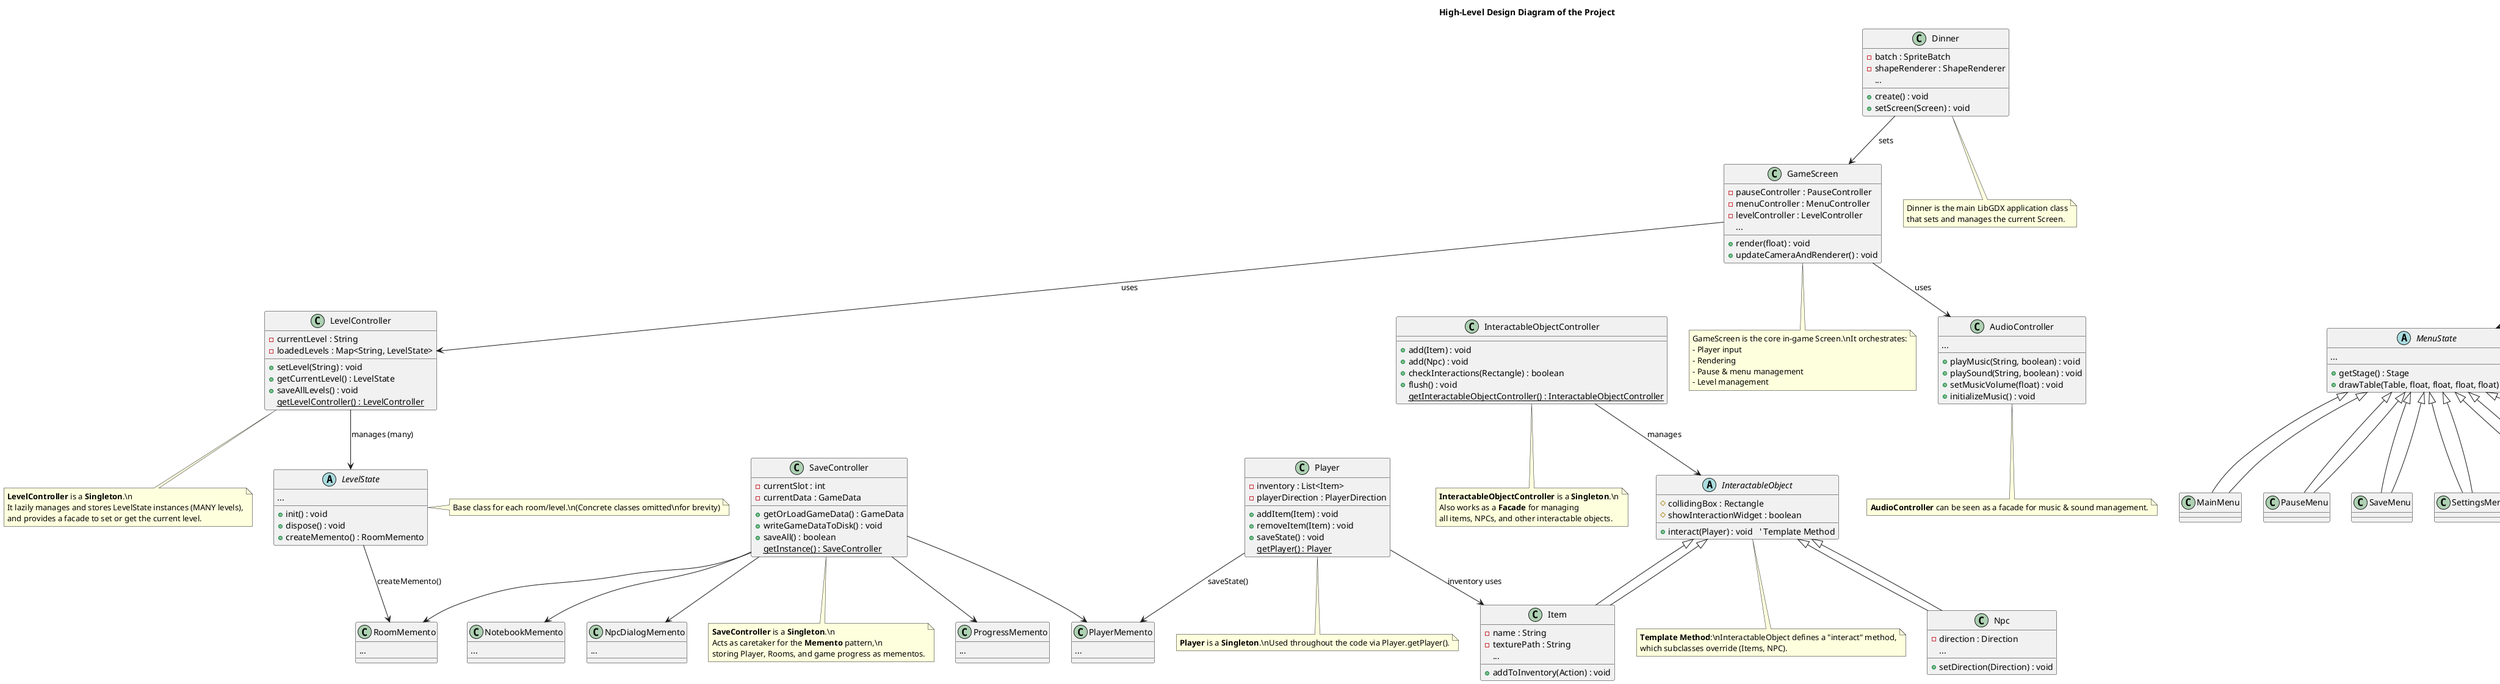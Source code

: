 @startuml

title High-Level Design Diagram of the Project

' ----------------------------------
' SINGLETONS & FACADE
' ----------------------------------

class Dinner {
  - batch : SpriteBatch
  - shapeRenderer : ShapeRenderer
  + create() : void
  + setScreen(Screen) : void
  ...
}

note as note_Dinner
Dinner is the main LibGDX application class
that sets and manages the current Screen.
end note

Dinner -down-> GameScreen : sets
Dinner .. note_Dinner

class GameScreen {
  - pauseController : PauseController
  - menuController : MenuController
  - levelController : LevelController
  + render(float) : void
  + updateCameraAndRenderer() : void
  ...
}

note as note_GameScreen
GameScreen is the core in-game Screen.\nIt orchestrates:
- Player input
- Rendering
- Pause & menu management
- Level management
end note

GameScreen .. note_GameScreen

' ----------------------------------
' SINGLETON: LevelController
' ----------------------------------
class LevelController {
  - currentLevel : String
  - loadedLevels : Map<String, LevelState>
  + setLevel(String) : void
  + getCurrentLevel() : LevelState
  + saveAllLevels() : void
  {static} getLevelController() : LevelController
}

note as note_LevelController
**LevelController** is a **Singleton**.\n
It lazily manages and stores LevelState instances (MANY levels),
and provides a facade to set or get the current level.
end note

LevelController .. note_LevelController

GameScreen --> LevelController : uses
LevelController --> LevelState : manages (many)

abstract class LevelState {
  + init() : void
  + dispose() : void
  + createMemento() : RoomMemento
  ...
}
note right of LevelState
Base class for each room/level.\n(Concrete classes omitted\nfor brevity)
end note

' ----------------------------------
' SINGLETON: InteractableObjectController
' ----------------------------------
class InteractableObjectController {
  + add(Item) : void
  + add(Npc) : void
  + checkInteractions(Rectangle) : boolean
  + flush() : void
  {static} getInteractableObjectController() : InteractableObjectController
}

note as note_IOC
**InteractableObjectController** is a **Singleton**.\n
Also works as a **Facade** for managing
all items, NPCs, and other interactable objects.
end note

InteractableObjectController .. note_IOC

' ----------------------------------
' TEMPLATE METHOD: InteractableObject
' ----------------------------------
abstract class InteractableObject {
  # collidingBox : Rectangle
  # showInteractionWidget : boolean
  + interact(Player) : void   ' Template Method
}

note as note_Interactable
**Template Method**:\nInteractableObject defines a "interact" method,
which subclasses override (Items, NPC).
end note

InteractableObject .. note_Interactable

class Item extends InteractableObject {
  - name : String
  - texturePath : String
  + addToInventory(Action) : void
  ...
}

class Npc extends InteractableObject {
  - direction : Direction
  + setDirection(Direction) : void
  ...
}

InteractableObjectController --> InteractableObject : manages
InteractableObject <|-- Item
InteractableObject <|-- Npc

' ----------------------------------
' SINGLETON: Player
' ----------------------------------
class Player {
  - inventory : List<Item>
  - playerDirection : PlayerDirection
  + addItem(Item) : void
  + removeItem(Item) : void
  + saveState() : void
  {static} getPlayer() : Player
}

note as note_Player
**Player** is a **Singleton**.\nUsed throughout the code via Player.getPlayer().
end note

Player .. note_Player
Player --> Item : "inventory uses"

' ----------------------------------
' STATE PATTERN: Menus
' ----------------------------------
class MenuScreen {
  - menuController : MenuController
  + render(float) : void
  ...
}

class MenuController {
  - currentMenu : MenuState
  + changeState(MenuState) : void
  + getStage() : Stage
  ...
}

note as note_MenuController
**MenuController** is a context for the **State** pattern.\n
Depending on the current MenuState, it displays different UI.
end note

MenuController .. note_MenuController
MenuScreen --> MenuController

abstract class MenuState {
  + getStage() : Stage
  + drawTable(Table, float, float, float, float) : void
  ...
}
note right of MenuState
**State** (abstract).\nConcrete states: MainMenu, PauseMenu, etc.
end note

class MainMenu extends MenuState
class PauseMenu extends MenuState
class SaveMenu extends MenuState
class SettingsMenu extends MenuState
class CharacterSelectionMenu extends MenuState
class ComputerMenu extends MenuState

MenuController --> MenuState : "currentMenu"
MenuState <|-- MainMenu
MenuState <|-- PauseMenu
MenuState <|-- SaveMenu
MenuState <|-- SettingsMenu
MenuState <|-- CharacterSelectionMenu
MenuState <|-- ComputerMenu

' ----------------------------------
' MEMENTO PATTERN: SaveController + Mementos
' ----------------------------------
class SaveController {
  - currentSlot : int
  - currentData : GameData
  + getOrLoadGameData() : GameData
  + writeGameDataToDisk() : void
  + saveAll() : boolean
  {static} getInstance() : SaveController
}

note as note_SaveController
**SaveController** is a **Singleton**.\n
Acts as caretaker for the **Memento** pattern,\n
storing Player, Rooms, and game progress as mementos.
end note

SaveController .. note_SaveController

class PlayerMemento {
  ...
}
class RoomMemento {
  ...
}
class ProgressMemento {
  ...
}
class NotebookMemento {
  ...
}
class NpcDialogMemento {
  ...
}

SaveController --> PlayerMemento
SaveController --> RoomMemento
SaveController --> ProgressMemento
SaveController --> NotebookMemento
SaveController --> NpcDialogMemento
LevelState --> RoomMemento : "createMemento()"
Player --> PlayerMemento : "saveState()"

' ----------------------------------
' FACADE-LIKE: AudioController
' ----------------------------------
class AudioController {
  + playMusic(String, boolean) : void
  + playSound(String, boolean) : void
  + setMusicVolume(float) : void
  + initializeMusic() : void
  ...
}

note as note_Audio
**AudioController** can be seen as a facade for music & sound management.
end note

AudioController .. note_Audio

GameScreen --> AudioController : uses

@enduml
